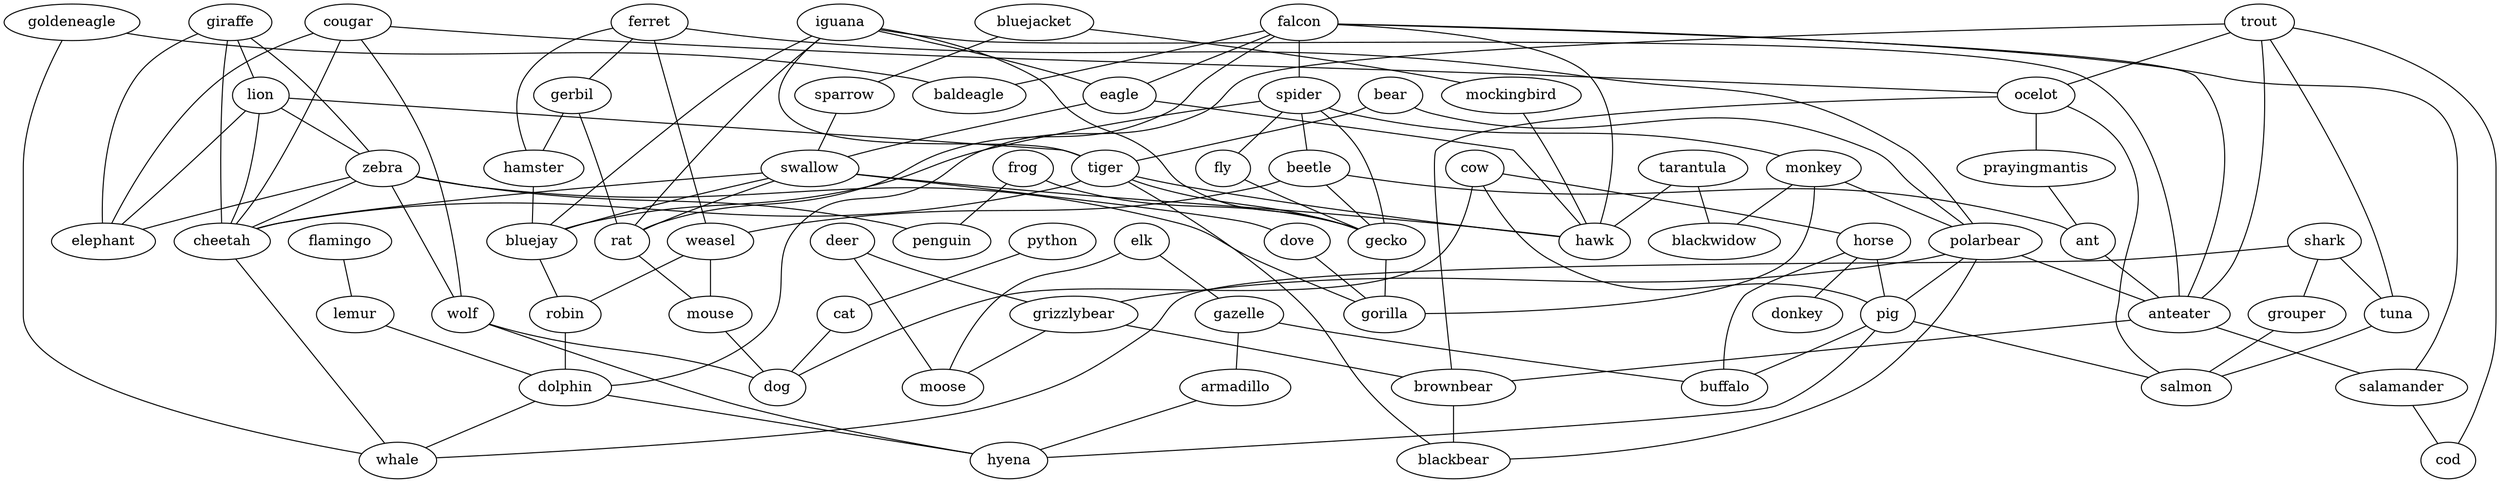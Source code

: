 strict graph  {
	bluejacket -- sparrow	 [weight=1];
	bluejacket -- mockingbird	 [weight=1];
	sparrow -- swallow	 [weight=1];
	elk -- gazelle	 [weight=1];
	elk -- moose	 [weight=1];
	cougar -- wolf	 [weight=1];
	cougar -- ocelot	 [weight=1];
	cougar -- elephant	 [weight=1];
	cougar -- cheetah	 [weight=1];
	python -- cat	 [weight=1];
	bear -- polarbear	 [weight=1];
	bear -- tiger	 [weight=1];
	ferret -- gerbil	 [weight=1];
	ferret -- hamster	 [weight=1];
	ferret -- weasel	 [weight=1];
	ferret -- polarbear	 [weight=1];
	giraffe -- lion	 [weight=1];
	giraffe -- zebra	 [weight=1];
	giraffe -- elephant	 [weight=1];
	giraffe -- cheetah	 [weight=1];
	falcon -- spider	 [weight=1];
	falcon -- baldeagle	 [weight=1];
	falcon -- eagle	 [weight=1];
	falcon -- rat	 [weight=1];
	falcon -- anteater	 [weight=1];
	falcon -- salamander	 [weight=1];
	falcon -- hawk	 [weight=1];
	flamingo -- lemur	 [weight=1];
	goldeneagle -- baldeagle	 [weight=1];
	goldeneagle -- whale	 [weight=1];
	spider -- beetle	 [weight=1];
	spider -- monkey	 [weight=1];
	spider -- fly	 [weight=1];
	spider -- bluejay	 [weight=1];
	spider -- gecko	 [weight=1];
	lion -- zebra	 [weight=1];
	lion -- tiger	 [weight=1];
	lion -- elephant	 [weight=1];
	lion -- cheetah	 [weight=1];
	zebra -- wolf	 [weight=1];
	zebra -- penguin	 [weight=1];
	zebra -- elephant	 [weight=1];
	zebra -- cheetah	 [weight=1];
	zebra -- gorilla	 [weight=1];
	beetle -- weasel	 [weight=1];
	beetle -- ant	 [weight=1];
	beetle -- gecko	 [weight=1];
	tarantula -- hawk	 [weight=1];
	tarantula -- blackwidow	 [weight=1];
	iguana -- eagle	 [weight=1];
	iguana -- tiger	 [weight=1];
	iguana -- bluejay	 [weight=1];
	iguana -- rat	 [weight=1];
	iguana -- anteater	 [weight=1];
	iguana -- gecko	 [weight=1];
	trout -- ocelot	 [weight=1];
	trout -- tuna	 [weight=1];
	trout -- dolphin	 [weight=1];
	trout -- anteater	 [weight=1];
	trout -- cod	 [weight=1];
	eagle -- swallow	 [weight=1];
	eagle -- hawk	 [weight=1];
	gerbil -- hamster	 [weight=1];
	gerbil -- rat	 [weight=1];
	cow -- horse	 [weight=1];
	cow -- pig	 [weight=1];
	cow -- dog	 [weight=1];
	lemur -- dolphin	 [weight=1];
	wolf -- dog	 [weight=1];
	wolf -- hyena	 [weight=1];
	hamster -- bluejay	 [weight=1];
	swallow -- bluejay	 [weight=1];
	swallow -- rat	 [weight=1];
	swallow -- cheetah	 [weight=1];
	swallow -- hawk	 [weight=1];
	swallow -- dove	 [weight=1];
	gazelle -- armadillo	 [weight=1];
	gazelle -- buffalo	 [weight=1];
	shark -- tuna	 [weight=1];
	shark -- grouper	 [weight=1];
	shark -- whale	 [weight=1];
	weasel -- robin	 [weight=1];
	weasel -- mouse	 [weight=1];
	ocelot -- prayingmantis	 [weight=1];
	ocelot -- brownbear	 [weight=1];
	ocelot -- salmon	 [weight=1];
	tuna -- salmon	 [weight=1];
	horse -- donkey	 [weight=1];
	horse -- pig	 [weight=1];
	horse -- buffalo	 [weight=1];
	monkey -- polarbear	 [weight=1];
	monkey -- gorilla	 [weight=1];
	monkey -- blackwidow	 [weight=1];
	prayingmantis -- ant	 [weight=1];
	frog -- penguin	 [weight=1];
	frog -- gecko	 [weight=1];
	polarbear -- pig	 [weight=1];
	polarbear -- anteater	 [weight=1];
	polarbear -- grizzlybear	 [weight=1];
	polarbear -- blackbear	 [weight=1];
	tiger -- gecko	 [weight=1];
	tiger -- cheetah	 [weight=1];
	tiger -- hawk	 [weight=1];
	tiger -- blackbear	 [weight=1];
	armadillo -- hyena	 [weight=1];
	fly -- gecko	 [weight=1];
	bluejay -- robin	 [weight=1];
	cat -- dog	 [weight=1];
	robin -- dolphin	 [weight=1];
	dolphin -- whale	 [weight=1];
	dolphin -- hyena	 [weight=1];
	deer -- grizzlybear	 [weight=1];
	deer -- moose	 [weight=1];
	pig -- salmon	 [weight=1];
	pig -- hyena	 [weight=1];
	pig -- buffalo	 [weight=1];
	ant -- anteater	 [weight=1];
	rat -- mouse	 [weight=1];
	mockingbird -- hawk	 [weight=1];
	anteater -- brownbear	 [weight=1];
	anteater -- salamander	 [weight=1];
	grizzlybear -- brownbear	 [weight=1];
	grizzlybear -- moose	 [weight=1];
	gecko -- gorilla	 [weight=1];
	grouper -- salmon	 [weight=1];
	mouse -- dog	 [weight=1];
	cheetah -- whale	 [weight=1];
	brownbear -- blackbear	 [weight=1];
	salamander -- cod	 [weight=1];
	dove -- gorilla	 [weight=1];
}
